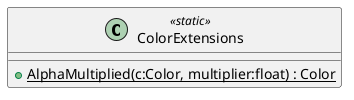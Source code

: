 @startuml
class ColorExtensions <<static>> {
    + {static} AlphaMultiplied(c:Color, multiplier:float) : Color
}
@enduml
